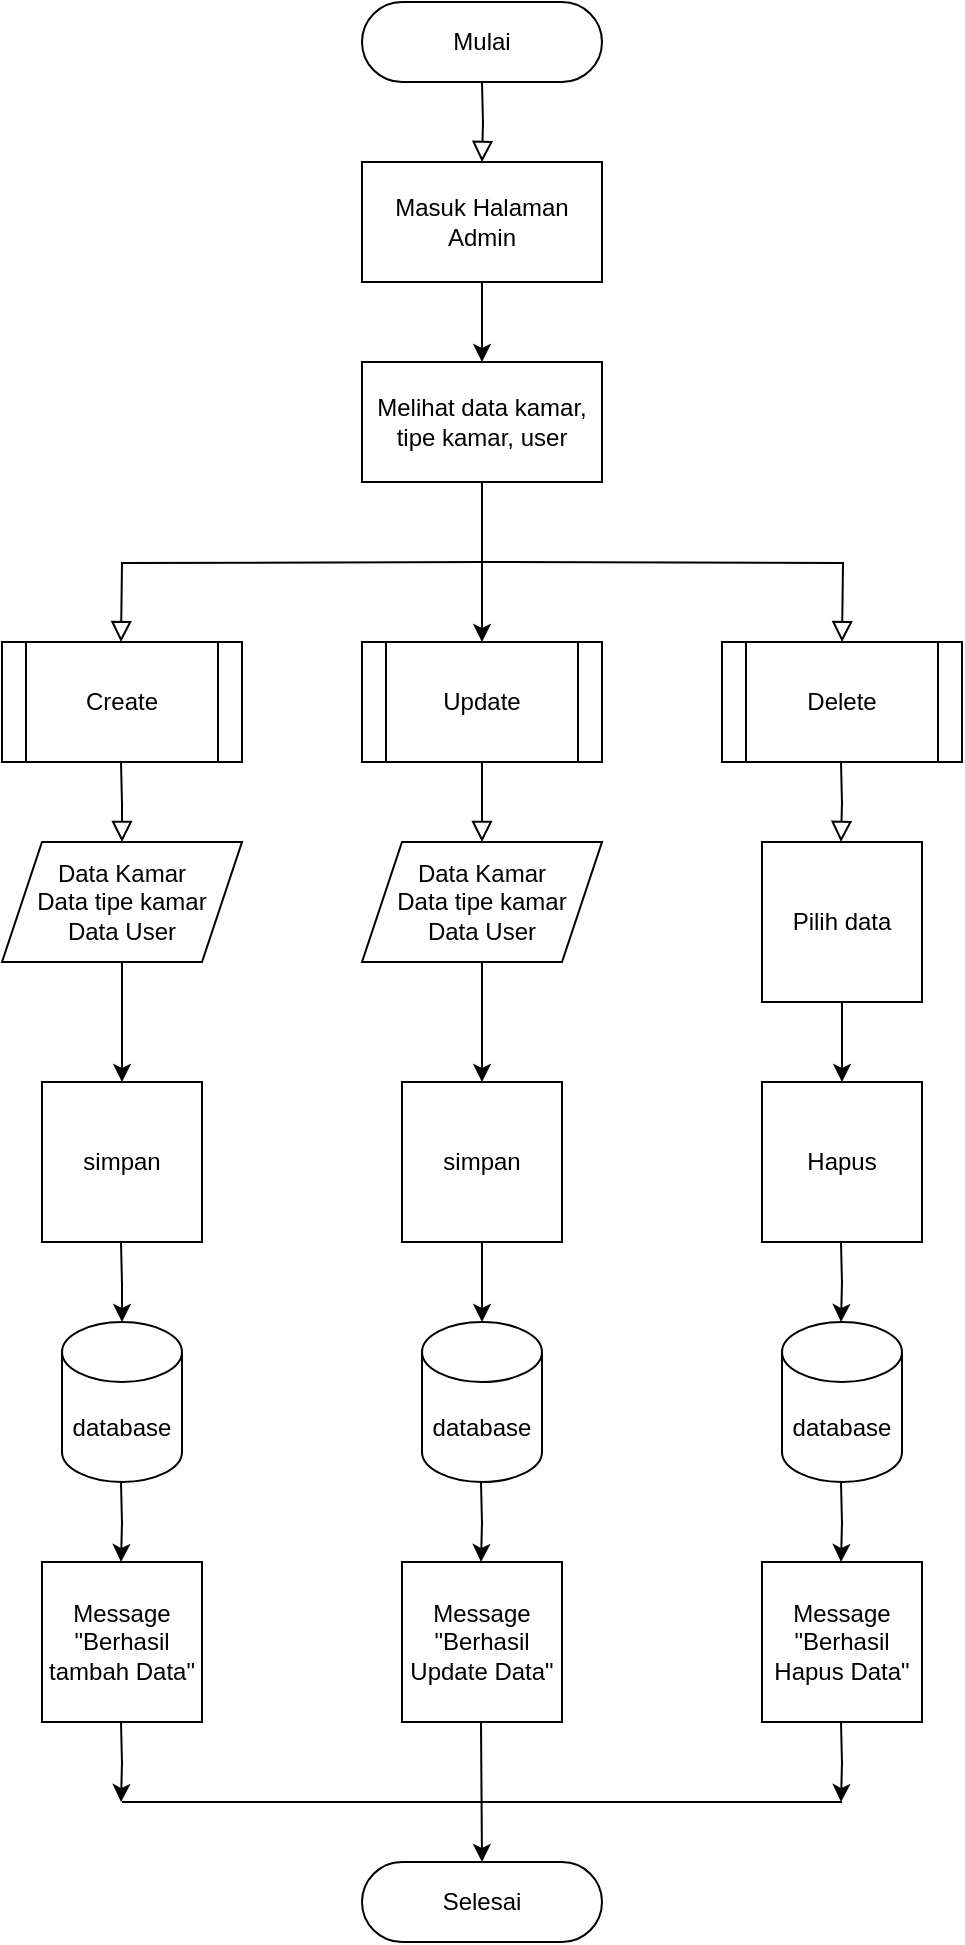 <mxfile version="20.8.10" type="github">
  <diagram id="C5RBs43oDa-KdzZeNtuy" name="Page-1">
    <mxGraphModel dx="1300" dy="659" grid="1" gridSize="10" guides="1" tooltips="1" connect="1" arrows="1" fold="1" page="1" pageScale="1" pageWidth="827" pageHeight="1169" math="0" shadow="0">
      <root>
        <mxCell id="WIyWlLk6GJQsqaUBKTNV-0" />
        <mxCell id="WIyWlLk6GJQsqaUBKTNV-1" parent="WIyWlLk6GJQsqaUBKTNV-0" />
        <mxCell id="WIyWlLk6GJQsqaUBKTNV-2" value="" style="rounded=0;html=1;jettySize=auto;orthogonalLoop=1;fontSize=11;endArrow=block;endFill=0;endSize=8;strokeWidth=1;shadow=0;labelBackgroundColor=none;edgeStyle=orthogonalEdgeStyle;" parent="WIyWlLk6GJQsqaUBKTNV-1" edge="1">
          <mxGeometry relative="1" as="geometry">
            <mxPoint x="680" y="110" as="sourcePoint" />
            <mxPoint x="680" y="150" as="targetPoint" />
          </mxGeometry>
        </mxCell>
        <mxCell id="2k3Zc9sMIZEYFVVRc4tp-0" value="Mulai" style="rounded=1;whiteSpace=wrap;html=1;fontSize=12;glass=0;strokeWidth=1;shadow=0;arcSize=50;" parent="WIyWlLk6GJQsqaUBKTNV-1" vertex="1">
          <mxGeometry x="620" y="70" width="120" height="40" as="geometry" />
        </mxCell>
        <mxCell id="2k3Zc9sMIZEYFVVRc4tp-1" value="Update" style="shape=process;whiteSpace=wrap;html=1;backgroundOutline=1;" parent="WIyWlLk6GJQsqaUBKTNV-1" vertex="1">
          <mxGeometry x="620" y="390" width="120" height="60" as="geometry" />
        </mxCell>
        <mxCell id="2k3Zc9sMIZEYFVVRc4tp-2" value="Delete" style="shape=process;whiteSpace=wrap;html=1;backgroundOutline=1;" parent="WIyWlLk6GJQsqaUBKTNV-1" vertex="1">
          <mxGeometry x="800" y="390" width="120" height="60" as="geometry" />
        </mxCell>
        <mxCell id="2k3Zc9sMIZEYFVVRc4tp-3" value="Create" style="shape=process;whiteSpace=wrap;html=1;backgroundOutline=1;" parent="WIyWlLk6GJQsqaUBKTNV-1" vertex="1">
          <mxGeometry x="440" y="390" width="120" height="60" as="geometry" />
        </mxCell>
        <mxCell id="2k3Zc9sMIZEYFVVRc4tp-4" value="" style="rounded=0;html=1;jettySize=auto;orthogonalLoop=1;fontSize=11;endArrow=block;endFill=0;endSize=8;strokeWidth=1;shadow=0;labelBackgroundColor=none;edgeStyle=orthogonalEdgeStyle;" parent="WIyWlLk6GJQsqaUBKTNV-1" edge="1">
          <mxGeometry relative="1" as="geometry">
            <mxPoint x="680" y="350" as="sourcePoint" />
            <mxPoint x="499.5" y="390" as="targetPoint" />
          </mxGeometry>
        </mxCell>
        <mxCell id="2k3Zc9sMIZEYFVVRc4tp-5" value="" style="rounded=0;html=1;jettySize=auto;orthogonalLoop=1;fontSize=11;endArrow=block;endFill=0;endSize=8;strokeWidth=1;shadow=0;labelBackgroundColor=none;edgeStyle=orthogonalEdgeStyle;" parent="WIyWlLk6GJQsqaUBKTNV-1" edge="1">
          <mxGeometry relative="1" as="geometry">
            <mxPoint x="680" y="350" as="sourcePoint" />
            <mxPoint x="860" y="390" as="targetPoint" />
          </mxGeometry>
        </mxCell>
        <mxCell id="2k3Zc9sMIZEYFVVRc4tp-17" style="edgeStyle=orthogonalEdgeStyle;rounded=0;orthogonalLoop=1;jettySize=auto;html=1;exitX=0.5;exitY=1;exitDx=0;exitDy=0;" parent="WIyWlLk6GJQsqaUBKTNV-1" source="2k3Zc9sMIZEYFVVRc4tp-6" edge="1">
          <mxGeometry relative="1" as="geometry">
            <mxPoint x="500" y="610" as="targetPoint" />
          </mxGeometry>
        </mxCell>
        <mxCell id="2k3Zc9sMIZEYFVVRc4tp-6" value="Data Kamar&lt;br&gt;Data tipe kamar&lt;br&gt;Data User" style="shape=parallelogram;perimeter=parallelogramPerimeter;whiteSpace=wrap;html=1;fixedSize=1;" parent="WIyWlLk6GJQsqaUBKTNV-1" vertex="1">
          <mxGeometry x="440" y="490" width="120" height="60" as="geometry" />
        </mxCell>
        <mxCell id="2k3Zc9sMIZEYFVVRc4tp-18" style="edgeStyle=orthogonalEdgeStyle;rounded=0;orthogonalLoop=1;jettySize=auto;html=1;exitX=0.5;exitY=1;exitDx=0;exitDy=0;" parent="WIyWlLk6GJQsqaUBKTNV-1" source="2k3Zc9sMIZEYFVVRc4tp-7" edge="1">
          <mxGeometry relative="1" as="geometry">
            <mxPoint x="680" y="610" as="targetPoint" />
          </mxGeometry>
        </mxCell>
        <mxCell id="2k3Zc9sMIZEYFVVRc4tp-7" value="Data Kamar&lt;br style=&quot;border-color: var(--border-color);&quot;&gt;Data tipe kamar&lt;br style=&quot;border-color: var(--border-color);&quot;&gt;Data User" style="shape=parallelogram;perimeter=parallelogramPerimeter;whiteSpace=wrap;html=1;fixedSize=1;" parent="WIyWlLk6GJQsqaUBKTNV-1" vertex="1">
          <mxGeometry x="620" y="490" width="120" height="60" as="geometry" />
        </mxCell>
        <mxCell id="2k3Zc9sMIZEYFVVRc4tp-9" value="" style="rounded=0;html=1;jettySize=auto;orthogonalLoop=1;fontSize=11;endArrow=block;endFill=0;endSize=8;strokeWidth=1;shadow=0;labelBackgroundColor=none;edgeStyle=orthogonalEdgeStyle;entryX=0.5;entryY=0;entryDx=0;entryDy=0;" parent="WIyWlLk6GJQsqaUBKTNV-1" target="2k3Zc9sMIZEYFVVRc4tp-6" edge="1">
          <mxGeometry relative="1" as="geometry">
            <mxPoint x="499.5" y="450" as="sourcePoint" />
            <mxPoint x="500" y="480" as="targetPoint" />
          </mxGeometry>
        </mxCell>
        <mxCell id="2k3Zc9sMIZEYFVVRc4tp-12" value="" style="rounded=0;html=1;jettySize=auto;orthogonalLoop=1;fontSize=11;endArrow=block;endFill=0;endSize=8;strokeWidth=1;shadow=0;labelBackgroundColor=none;edgeStyle=orthogonalEdgeStyle;entryX=0.5;entryY=0;entryDx=0;entryDy=0;exitX=0.5;exitY=1;exitDx=0;exitDy=0;" parent="WIyWlLk6GJQsqaUBKTNV-1" source="2k3Zc9sMIZEYFVVRc4tp-1" target="2k3Zc9sMIZEYFVVRc4tp-7" edge="1">
          <mxGeometry relative="1" as="geometry">
            <mxPoint x="679.5" y="440" as="sourcePoint" />
            <mxPoint x="679.5" y="510" as="targetPoint" />
          </mxGeometry>
        </mxCell>
        <mxCell id="2k3Zc9sMIZEYFVVRc4tp-13" value="" style="rounded=0;html=1;jettySize=auto;orthogonalLoop=1;fontSize=11;endArrow=block;endFill=0;endSize=8;strokeWidth=1;shadow=0;labelBackgroundColor=none;edgeStyle=orthogonalEdgeStyle;entryX=0.5;entryY=0;entryDx=0;entryDy=0;exitX=0.5;exitY=1;exitDx=0;exitDy=0;" parent="WIyWlLk6GJQsqaUBKTNV-1" edge="1">
          <mxGeometry relative="1" as="geometry">
            <mxPoint x="859.5" y="450" as="sourcePoint" />
            <mxPoint x="859.5" y="490" as="targetPoint" />
          </mxGeometry>
        </mxCell>
        <mxCell id="2k3Zc9sMIZEYFVVRc4tp-19" style="edgeStyle=orthogonalEdgeStyle;rounded=0;orthogonalLoop=1;jettySize=auto;html=1;exitX=0.5;exitY=1;exitDx=0;exitDy=0;" parent="WIyWlLk6GJQsqaUBKTNV-1" source="2k3Zc9sMIZEYFVVRc4tp-14" edge="1">
          <mxGeometry relative="1" as="geometry">
            <mxPoint x="860" y="610" as="targetPoint" />
          </mxGeometry>
        </mxCell>
        <mxCell id="2k3Zc9sMIZEYFVVRc4tp-14" value="Pilih data" style="whiteSpace=wrap;html=1;aspect=fixed;" parent="WIyWlLk6GJQsqaUBKTNV-1" vertex="1">
          <mxGeometry x="820" y="490" width="80" height="80" as="geometry" />
        </mxCell>
        <mxCell id="2k3Zc9sMIZEYFVVRc4tp-20" value="simpan" style="whiteSpace=wrap;html=1;aspect=fixed;" parent="WIyWlLk6GJQsqaUBKTNV-1" vertex="1">
          <mxGeometry x="460" y="610" width="80" height="80" as="geometry" />
        </mxCell>
        <mxCell id="2k3Zc9sMIZEYFVVRc4tp-21" value="simpan" style="whiteSpace=wrap;html=1;aspect=fixed;" parent="WIyWlLk6GJQsqaUBKTNV-1" vertex="1">
          <mxGeometry x="640" y="610" width="80" height="80" as="geometry" />
        </mxCell>
        <mxCell id="2k3Zc9sMIZEYFVVRc4tp-22" value="Hapus" style="whiteSpace=wrap;html=1;aspect=fixed;" parent="WIyWlLk6GJQsqaUBKTNV-1" vertex="1">
          <mxGeometry x="820" y="610" width="80" height="80" as="geometry" />
        </mxCell>
        <mxCell id="2k3Zc9sMIZEYFVVRc4tp-28" value="database" style="shape=cylinder3;whiteSpace=wrap;html=1;boundedLbl=1;backgroundOutline=1;size=15;" parent="WIyWlLk6GJQsqaUBKTNV-1" vertex="1">
          <mxGeometry x="470" y="730" width="60" height="80" as="geometry" />
        </mxCell>
        <mxCell id="2k3Zc9sMIZEYFVVRc4tp-29" value="database" style="shape=cylinder3;whiteSpace=wrap;html=1;boundedLbl=1;backgroundOutline=1;size=15;" parent="WIyWlLk6GJQsqaUBKTNV-1" vertex="1">
          <mxGeometry x="650" y="730" width="60" height="80" as="geometry" />
        </mxCell>
        <mxCell id="2k3Zc9sMIZEYFVVRc4tp-30" value="database" style="shape=cylinder3;whiteSpace=wrap;html=1;boundedLbl=1;backgroundOutline=1;size=15;" parent="WIyWlLk6GJQsqaUBKTNV-1" vertex="1">
          <mxGeometry x="830" y="730" width="60" height="80" as="geometry" />
        </mxCell>
        <mxCell id="2k3Zc9sMIZEYFVVRc4tp-31" style="edgeStyle=orthogonalEdgeStyle;rounded=0;orthogonalLoop=1;jettySize=auto;html=1;exitX=0.5;exitY=1;exitDx=0;exitDy=0;entryX=0.5;entryY=0;entryDx=0;entryDy=0;entryPerimeter=0;" parent="WIyWlLk6GJQsqaUBKTNV-1" target="2k3Zc9sMIZEYFVVRc4tp-28" edge="1">
          <mxGeometry relative="1" as="geometry">
            <mxPoint x="499.5" y="750" as="targetPoint" />
            <mxPoint x="499.5" y="690" as="sourcePoint" />
          </mxGeometry>
        </mxCell>
        <mxCell id="2k3Zc9sMIZEYFVVRc4tp-33" style="edgeStyle=orthogonalEdgeStyle;rounded=0;orthogonalLoop=1;jettySize=auto;html=1;exitX=0.5;exitY=1;exitDx=0;exitDy=0;entryX=0.5;entryY=0;entryDx=0;entryDy=0;entryPerimeter=0;" parent="WIyWlLk6GJQsqaUBKTNV-1" source="2k3Zc9sMIZEYFVVRc4tp-21" target="2k3Zc9sMIZEYFVVRc4tp-29" edge="1">
          <mxGeometry relative="1" as="geometry">
            <mxPoint x="660.5" y="730" as="targetPoint" />
            <mxPoint x="660" y="690" as="sourcePoint" />
          </mxGeometry>
        </mxCell>
        <mxCell id="2k3Zc9sMIZEYFVVRc4tp-34" style="edgeStyle=orthogonalEdgeStyle;rounded=0;orthogonalLoop=1;jettySize=auto;html=1;exitX=0.5;exitY=1;exitDx=0;exitDy=0;entryX=0.5;entryY=0;entryDx=0;entryDy=0;entryPerimeter=0;" parent="WIyWlLk6GJQsqaUBKTNV-1" edge="1">
          <mxGeometry relative="1" as="geometry">
            <mxPoint x="859.5" y="730" as="targetPoint" />
            <mxPoint x="859.5" y="690" as="sourcePoint" />
          </mxGeometry>
        </mxCell>
        <mxCell id="2k3Zc9sMIZEYFVVRc4tp-35" value="Message &quot;Berhasil tambah Data&quot;" style="whiteSpace=wrap;html=1;aspect=fixed;" parent="WIyWlLk6GJQsqaUBKTNV-1" vertex="1">
          <mxGeometry x="460" y="850" width="80" height="80" as="geometry" />
        </mxCell>
        <mxCell id="2k3Zc9sMIZEYFVVRc4tp-36" style="edgeStyle=orthogonalEdgeStyle;rounded=0;orthogonalLoop=1;jettySize=auto;html=1;exitX=0.5;exitY=1;exitDx=0;exitDy=0;entryX=0.5;entryY=0;entryDx=0;entryDy=0;entryPerimeter=0;" parent="WIyWlLk6GJQsqaUBKTNV-1" edge="1">
          <mxGeometry relative="1" as="geometry">
            <mxPoint x="499.5" y="850" as="targetPoint" />
            <mxPoint x="499.5" y="810" as="sourcePoint" />
          </mxGeometry>
        </mxCell>
        <mxCell id="2k3Zc9sMIZEYFVVRc4tp-37" value="Message &quot;Berhasil Update Data&quot;" style="whiteSpace=wrap;html=1;aspect=fixed;" parent="WIyWlLk6GJQsqaUBKTNV-1" vertex="1">
          <mxGeometry x="640" y="850" width="80" height="80" as="geometry" />
        </mxCell>
        <mxCell id="2k3Zc9sMIZEYFVVRc4tp-38" style="edgeStyle=orthogonalEdgeStyle;rounded=0;orthogonalLoop=1;jettySize=auto;html=1;exitX=0.5;exitY=1;exitDx=0;exitDy=0;entryX=0.5;entryY=0;entryDx=0;entryDy=0;entryPerimeter=0;" parent="WIyWlLk6GJQsqaUBKTNV-1" edge="1">
          <mxGeometry relative="1" as="geometry">
            <mxPoint x="679.5" y="850" as="targetPoint" />
            <mxPoint x="679.5" y="810" as="sourcePoint" />
          </mxGeometry>
        </mxCell>
        <mxCell id="2k3Zc9sMIZEYFVVRc4tp-39" value="Message &quot;Berhasil Hapus Data&quot;" style="whiteSpace=wrap;html=1;aspect=fixed;" parent="WIyWlLk6GJQsqaUBKTNV-1" vertex="1">
          <mxGeometry x="820" y="850" width="80" height="80" as="geometry" />
        </mxCell>
        <mxCell id="2k3Zc9sMIZEYFVVRc4tp-40" style="edgeStyle=orthogonalEdgeStyle;rounded=0;orthogonalLoop=1;jettySize=auto;html=1;exitX=0.5;exitY=1;exitDx=0;exitDy=0;entryX=0.5;entryY=0;entryDx=0;entryDy=0;entryPerimeter=0;" parent="WIyWlLk6GJQsqaUBKTNV-1" edge="1">
          <mxGeometry relative="1" as="geometry">
            <mxPoint x="859.5" y="850" as="targetPoint" />
            <mxPoint x="859.5" y="810" as="sourcePoint" />
          </mxGeometry>
        </mxCell>
        <mxCell id="2k3Zc9sMIZEYFVVRc4tp-41" value="Selesai" style="rounded=1;whiteSpace=wrap;html=1;fontSize=12;glass=0;strokeWidth=1;shadow=0;arcSize=50;" parent="WIyWlLk6GJQsqaUBKTNV-1" vertex="1">
          <mxGeometry x="620" y="1000" width="120" height="40" as="geometry" />
        </mxCell>
        <mxCell id="2k3Zc9sMIZEYFVVRc4tp-42" style="edgeStyle=orthogonalEdgeStyle;rounded=0;orthogonalLoop=1;jettySize=auto;html=1;exitX=0.5;exitY=1;exitDx=0;exitDy=0;entryX=0.5;entryY=0;entryDx=0;entryDy=0;" parent="WIyWlLk6GJQsqaUBKTNV-1" target="2k3Zc9sMIZEYFVVRc4tp-41" edge="1">
          <mxGeometry relative="1" as="geometry">
            <mxPoint x="679.5" y="970" as="targetPoint" />
            <mxPoint x="679.5" y="930" as="sourcePoint" />
          </mxGeometry>
        </mxCell>
        <mxCell id="2k3Zc9sMIZEYFVVRc4tp-43" style="edgeStyle=orthogonalEdgeStyle;rounded=0;orthogonalLoop=1;jettySize=auto;html=1;exitX=0.5;exitY=1;exitDx=0;exitDy=0;entryX=0.5;entryY=0;entryDx=0;entryDy=0;entryPerimeter=0;" parent="WIyWlLk6GJQsqaUBKTNV-1" edge="1">
          <mxGeometry relative="1" as="geometry">
            <mxPoint x="859.5" y="970" as="targetPoint" />
            <mxPoint x="859.5" y="930" as="sourcePoint" />
          </mxGeometry>
        </mxCell>
        <mxCell id="2k3Zc9sMIZEYFVVRc4tp-44" style="edgeStyle=orthogonalEdgeStyle;rounded=0;orthogonalLoop=1;jettySize=auto;html=1;exitX=0.5;exitY=1;exitDx=0;exitDy=0;entryX=0.5;entryY=0;entryDx=0;entryDy=0;entryPerimeter=0;" parent="WIyWlLk6GJQsqaUBKTNV-1" edge="1">
          <mxGeometry relative="1" as="geometry">
            <mxPoint x="499.5" y="970" as="targetPoint" />
            <mxPoint x="499.5" y="930" as="sourcePoint" />
          </mxGeometry>
        </mxCell>
        <mxCell id="2k3Zc9sMIZEYFVVRc4tp-45" value="" style="endArrow=none;html=1;rounded=0;" parent="WIyWlLk6GJQsqaUBKTNV-1" edge="1">
          <mxGeometry width="50" height="50" relative="1" as="geometry">
            <mxPoint x="500" y="970" as="sourcePoint" />
            <mxPoint x="860" y="970" as="targetPoint" />
          </mxGeometry>
        </mxCell>
        <mxCell id="RSpu5pBSsv6IGobJHVXQ-4" value="" style="edgeStyle=orthogonalEdgeStyle;rounded=0;orthogonalLoop=1;jettySize=auto;html=1;" edge="1" parent="WIyWlLk6GJQsqaUBKTNV-1" source="RSpu5pBSsv6IGobJHVXQ-0" target="RSpu5pBSsv6IGobJHVXQ-3">
          <mxGeometry relative="1" as="geometry" />
        </mxCell>
        <mxCell id="RSpu5pBSsv6IGobJHVXQ-0" value="Masuk Halaman Admin" style="rounded=0;whiteSpace=wrap;html=1;" vertex="1" parent="WIyWlLk6GJQsqaUBKTNV-1">
          <mxGeometry x="620" y="150" width="120" height="60" as="geometry" />
        </mxCell>
        <mxCell id="RSpu5pBSsv6IGobJHVXQ-7" value="" style="edgeStyle=orthogonalEdgeStyle;rounded=0;orthogonalLoop=1;jettySize=auto;html=1;" edge="1" parent="WIyWlLk6GJQsqaUBKTNV-1" source="RSpu5pBSsv6IGobJHVXQ-3" target="2k3Zc9sMIZEYFVVRc4tp-1">
          <mxGeometry relative="1" as="geometry" />
        </mxCell>
        <mxCell id="RSpu5pBSsv6IGobJHVXQ-3" value="Melihat data kamar, tipe kamar, user" style="whiteSpace=wrap;html=1;rounded=0;" vertex="1" parent="WIyWlLk6GJQsqaUBKTNV-1">
          <mxGeometry x="620" y="250" width="120" height="60" as="geometry" />
        </mxCell>
      </root>
    </mxGraphModel>
  </diagram>
</mxfile>

